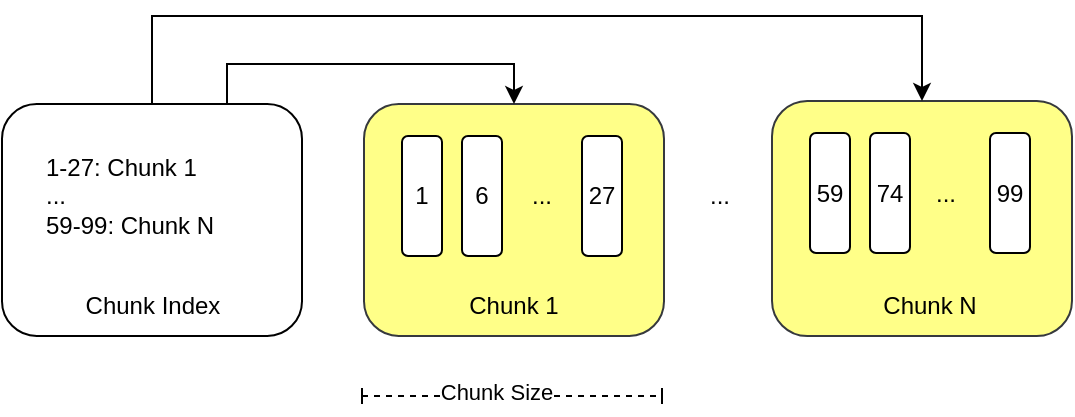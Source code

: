 <mxfile version="21.5.0" type="device">
  <diagram name="Page-1" id="ymAlvZ4ARYmAYaTjUBIb">
    <mxGraphModel dx="839" dy="642" grid="1" gridSize="10" guides="1" tooltips="1" connect="1" arrows="1" fold="1" page="1" pageScale="1" pageWidth="850" pageHeight="1100" math="0" shadow="0">
      <root>
        <mxCell id="0" />
        <mxCell id="1" parent="0" />
        <mxCell id="XVl3DY80ZeD2PCHIH6-f-5" value="" style="rounded=1;whiteSpace=wrap;html=1;fillColor=#ffff88;strokeColor=#36393d;" vertex="1" parent="1">
          <mxGeometry x="221" y="214" width="150" height="116" as="geometry" />
        </mxCell>
        <mxCell id="-OaruQe1PYp4TrqZhlhv-1" value="1" style="rounded=1;whiteSpace=wrap;html=1;" parent="1" vertex="1">
          <mxGeometry x="240" y="230" width="20" height="60" as="geometry" />
        </mxCell>
        <mxCell id="XVl3DY80ZeD2PCHIH6-f-1" value="6" style="rounded=1;whiteSpace=wrap;html=1;" vertex="1" parent="1">
          <mxGeometry x="270" y="230" width="20" height="60" as="geometry" />
        </mxCell>
        <mxCell id="XVl3DY80ZeD2PCHIH6-f-3" value="27" style="rounded=1;whiteSpace=wrap;html=1;" vertex="1" parent="1">
          <mxGeometry x="330" y="230" width="20" height="60" as="geometry" />
        </mxCell>
        <mxCell id="XVl3DY80ZeD2PCHIH6-f-4" value="..." style="text;html=1;strokeColor=none;fillColor=none;align=center;verticalAlign=middle;whiteSpace=wrap;rounded=0;" vertex="1" parent="1">
          <mxGeometry x="280" y="245" width="60" height="30" as="geometry" />
        </mxCell>
        <mxCell id="XVl3DY80ZeD2PCHIH6-f-6" value="" style="rounded=1;whiteSpace=wrap;html=1;fillColor=#ffff88;strokeColor=#36393d;" vertex="1" parent="1">
          <mxGeometry x="425" y="212.5" width="150" height="117.5" as="geometry" />
        </mxCell>
        <mxCell id="XVl3DY80ZeD2PCHIH6-f-7" value="59" style="rounded=1;whiteSpace=wrap;html=1;" vertex="1" parent="1">
          <mxGeometry x="444" y="228.5" width="20" height="60" as="geometry" />
        </mxCell>
        <mxCell id="XVl3DY80ZeD2PCHIH6-f-8" value="74" style="rounded=1;whiteSpace=wrap;html=1;" vertex="1" parent="1">
          <mxGeometry x="474" y="228.5" width="20" height="60" as="geometry" />
        </mxCell>
        <mxCell id="XVl3DY80ZeD2PCHIH6-f-9" value="99" style="rounded=1;whiteSpace=wrap;html=1;" vertex="1" parent="1">
          <mxGeometry x="534" y="228.5" width="20" height="60" as="geometry" />
        </mxCell>
        <mxCell id="XVl3DY80ZeD2PCHIH6-f-10" value="..." style="text;html=1;strokeColor=none;fillColor=none;align=center;verticalAlign=middle;whiteSpace=wrap;rounded=0;" vertex="1" parent="1">
          <mxGeometry x="490" y="243.5" width="44" height="30" as="geometry" />
        </mxCell>
        <mxCell id="XVl3DY80ZeD2PCHIH6-f-11" value="..." style="text;html=1;strokeColor=none;fillColor=none;align=center;verticalAlign=middle;whiteSpace=wrap;rounded=0;" vertex="1" parent="1">
          <mxGeometry x="369" y="245" width="60" height="30" as="geometry" />
        </mxCell>
        <mxCell id="XVl3DY80ZeD2PCHIH6-f-12" value="Chunk 1" style="text;html=1;strokeColor=none;fillColor=none;align=center;verticalAlign=middle;whiteSpace=wrap;rounded=0;" vertex="1" parent="1">
          <mxGeometry x="266" y="300" width="60" height="30" as="geometry" />
        </mxCell>
        <mxCell id="XVl3DY80ZeD2PCHIH6-f-13" value="Chunk N" style="text;html=1;strokeColor=none;fillColor=none;align=center;verticalAlign=middle;whiteSpace=wrap;rounded=0;" vertex="1" parent="1">
          <mxGeometry x="474" y="300" width="60" height="30" as="geometry" />
        </mxCell>
        <mxCell id="XVl3DY80ZeD2PCHIH6-f-16" style="edgeStyle=orthogonalEdgeStyle;rounded=0;orthogonalLoop=1;jettySize=auto;html=1;entryX=0.5;entryY=0;entryDx=0;entryDy=0;exitX=0.75;exitY=0;exitDx=0;exitDy=0;" edge="1" parent="1" source="XVl3DY80ZeD2PCHIH6-f-14" target="XVl3DY80ZeD2PCHIH6-f-5">
          <mxGeometry relative="1" as="geometry" />
        </mxCell>
        <mxCell id="XVl3DY80ZeD2PCHIH6-f-17" style="edgeStyle=orthogonalEdgeStyle;rounded=0;orthogonalLoop=1;jettySize=auto;html=1;entryX=0.5;entryY=0;entryDx=0;entryDy=0;exitX=0.5;exitY=0;exitDx=0;exitDy=0;" edge="1" parent="1" source="XVl3DY80ZeD2PCHIH6-f-14" target="XVl3DY80ZeD2PCHIH6-f-6">
          <mxGeometry relative="1" as="geometry">
            <Array as="points">
              <mxPoint x="115" y="170" />
              <mxPoint x="500" y="170" />
            </Array>
          </mxGeometry>
        </mxCell>
        <mxCell id="XVl3DY80ZeD2PCHIH6-f-14" value="" style="rounded=1;whiteSpace=wrap;html=1;" vertex="1" parent="1">
          <mxGeometry x="40" y="214" width="150" height="116" as="geometry" />
        </mxCell>
        <mxCell id="XVl3DY80ZeD2PCHIH6-f-15" value="Chunk Index" style="text;html=1;strokeColor=none;fillColor=none;align=center;verticalAlign=middle;whiteSpace=wrap;rounded=0;" vertex="1" parent="1">
          <mxGeometry x="77.5" y="296.25" width="75" height="37.5" as="geometry" />
        </mxCell>
        <mxCell id="XVl3DY80ZeD2PCHIH6-f-19" value="" style="endArrow=baseDash;startArrow=baseDash;html=1;rounded=0;dashed=1;startFill=0;endFill=0;" edge="1" parent="1">
          <mxGeometry width="50" height="50" relative="1" as="geometry">
            <mxPoint x="220" y="360" as="sourcePoint" />
            <mxPoint x="370" y="360" as="targetPoint" />
          </mxGeometry>
        </mxCell>
        <mxCell id="XVl3DY80ZeD2PCHIH6-f-20" value="Chunk Size" style="edgeLabel;html=1;align=center;verticalAlign=middle;resizable=0;points=[];" vertex="1" connectable="0" parent="XVl3DY80ZeD2PCHIH6-f-19">
          <mxGeometry x="-0.127" y="2" relative="1" as="geometry">
            <mxPoint x="1" as="offset" />
          </mxGeometry>
        </mxCell>
        <mxCell id="XVl3DY80ZeD2PCHIH6-f-21" value="1-27: Chunk 1&lt;br&gt;...&lt;br&gt;59-99: Chunk N" style="text;html=1;strokeColor=none;fillColor=none;align=left;verticalAlign=middle;whiteSpace=wrap;rounded=0;" vertex="1" parent="1">
          <mxGeometry x="60" y="245" width="110" height="30" as="geometry" />
        </mxCell>
      </root>
    </mxGraphModel>
  </diagram>
</mxfile>
